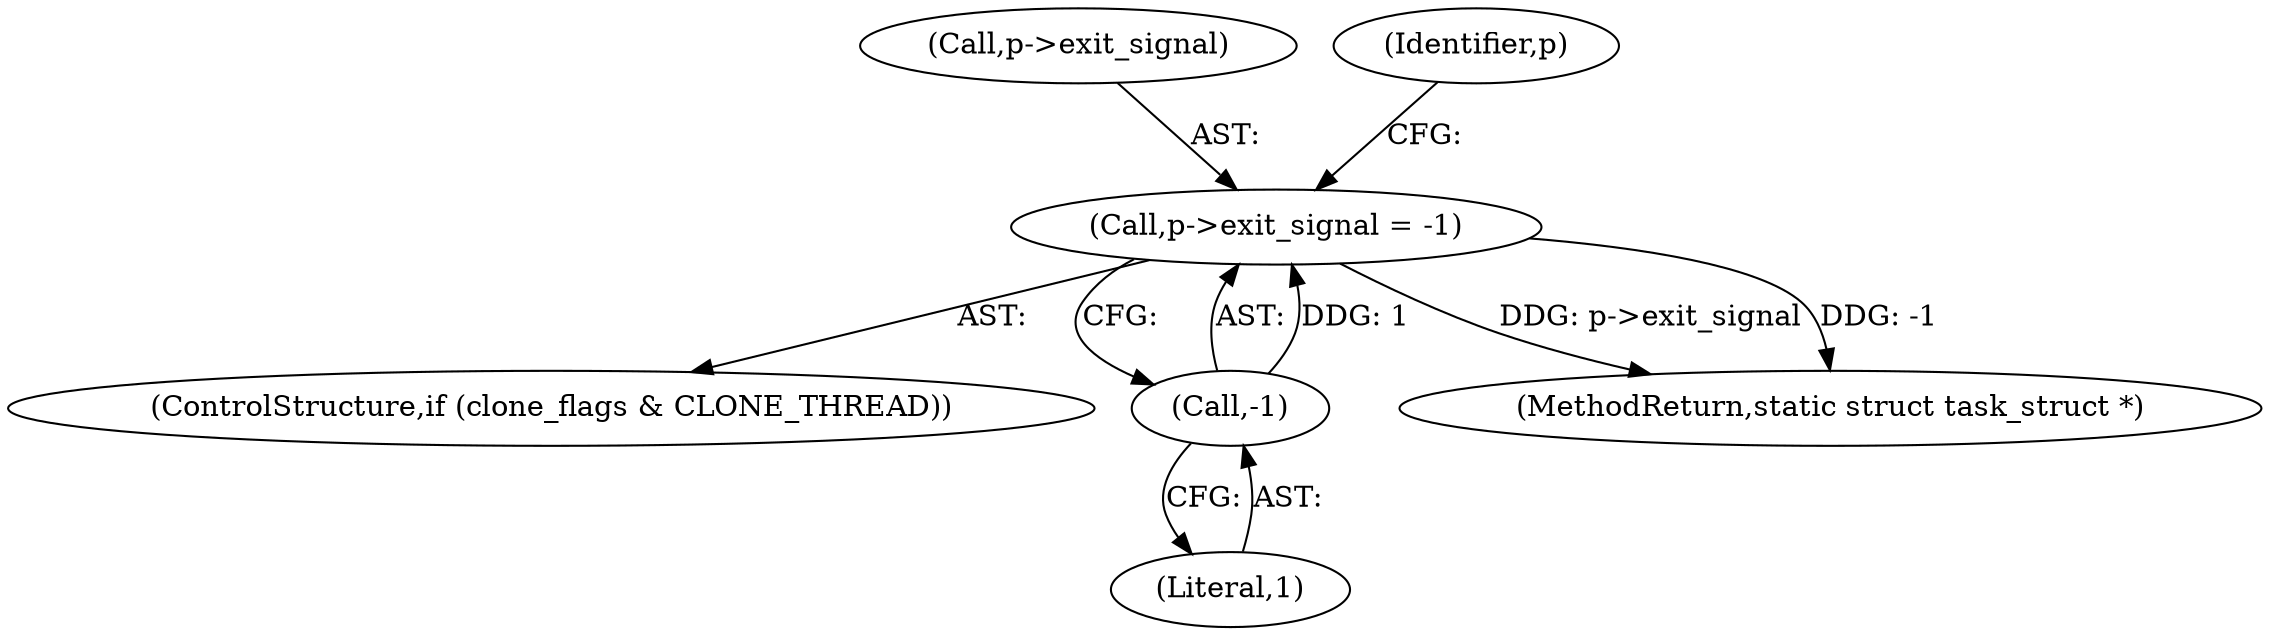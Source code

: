 digraph "0_linux_e66eded8309ebf679d3d3c1f5820d1f2ca332c71_0@API" {
"1000828" [label="(Call,p->exit_signal = -1)"];
"1000832" [label="(Call,-1)"];
"1000832" [label="(Call,-1)"];
"1000829" [label="(Call,p->exit_signal)"];
"1000828" [label="(Call,p->exit_signal = -1)"];
"1000824" [label="(ControlStructure,if (clone_flags & CLONE_THREAD))"];
"1000833" [label="(Literal,1)"];
"1000858" [label="(Identifier,p)"];
"1001227" [label="(MethodReturn,static struct task_struct *)"];
"1000828" -> "1000824"  [label="AST: "];
"1000828" -> "1000832"  [label="CFG: "];
"1000829" -> "1000828"  [label="AST: "];
"1000832" -> "1000828"  [label="AST: "];
"1000858" -> "1000828"  [label="CFG: "];
"1000828" -> "1001227"  [label="DDG: p->exit_signal"];
"1000828" -> "1001227"  [label="DDG: -1"];
"1000832" -> "1000828"  [label="DDG: 1"];
"1000832" -> "1000833"  [label="CFG: "];
"1000833" -> "1000832"  [label="AST: "];
}
